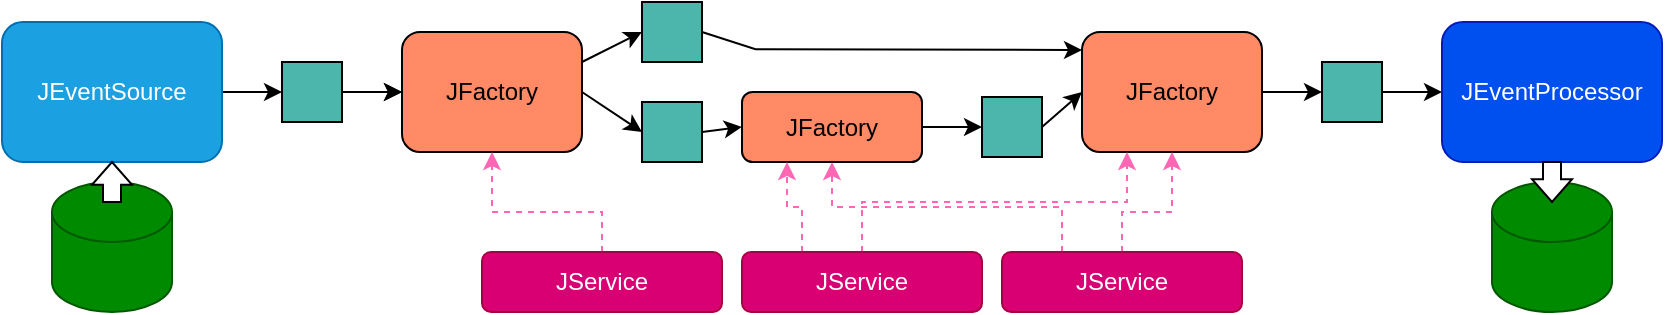 <mxfile version="24.7.17">
  <diagram name="Page-1" id="HX-n5RwU4yS9j-6OuBTY">
    <mxGraphModel dx="1185" dy="684" grid="1" gridSize="10" guides="1" tooltips="1" connect="1" arrows="1" fold="1" page="1" pageScale="1" pageWidth="850" pageHeight="1100" math="0" shadow="0">
      <root>
        <mxCell id="0" />
        <mxCell id="1" parent="0" />
        <mxCell id="03DxG6IQkUXKNhE9hXaz-13" value="" style="edgeStyle=orthogonalEdgeStyle;rounded=0;orthogonalLoop=1;jettySize=auto;html=1;" parent="1" source="Q2nsGRmkFAV52NvcU29X-1" target="Q2nsGRmkFAV52NvcU29X-2" edge="1">
          <mxGeometry relative="1" as="geometry" />
        </mxCell>
        <mxCell id="Q2nsGRmkFAV52NvcU29X-1" value="" style="rounded=0;whiteSpace=wrap;html=1;fillColor=#4DB6AC;" parent="1" vertex="1">
          <mxGeometry x="140" y="45" width="30" height="30" as="geometry" />
        </mxCell>
        <mxCell id="03DxG6IQkUXKNhE9hXaz-35" style="edgeStyle=none;rounded=0;orthogonalLoop=1;jettySize=auto;html=1;exitX=1;exitY=0.5;exitDx=0;exitDy=0;entryX=0;entryY=0.5;entryDx=0;entryDy=0;" parent="1" source="Q2nsGRmkFAV52NvcU29X-2" target="03DxG6IQkUXKNhE9hXaz-30" edge="1">
          <mxGeometry relative="1" as="geometry" />
        </mxCell>
        <mxCell id="Q2nsGRmkFAV52NvcU29X-2" value="JFactory" style="rounded=1;whiteSpace=wrap;html=1;fillColor=#FF8A65;" parent="1" vertex="1">
          <mxGeometry x="200" y="30" width="90" height="60" as="geometry" />
        </mxCell>
        <mxCell id="Q2nsGRmkFAV52NvcU29X-3" value="" style="rounded=0;whiteSpace=wrap;html=1;fillColor=#4DB6AC;" parent="1" vertex="1">
          <mxGeometry x="320" y="15" width="30" height="30" as="geometry" />
        </mxCell>
        <mxCell id="Q2nsGRmkFAV52NvcU29X-5" value="JFactory" style="rounded=1;whiteSpace=wrap;html=1;fillColor=#FF8A65;" parent="1" vertex="1">
          <mxGeometry x="370" y="60" width="90" height="35" as="geometry" />
        </mxCell>
        <mxCell id="Q2nsGRmkFAV52NvcU29X-6" value="" style="rounded=0;whiteSpace=wrap;html=1;fillColor=#4DB6AC;" parent="1" vertex="1">
          <mxGeometry x="490" y="62.5" width="30" height="30" as="geometry" />
        </mxCell>
        <mxCell id="Q2nsGRmkFAV52NvcU29X-8" value="JFactory" style="rounded=1;whiteSpace=wrap;html=1;fillColor=#FF8A65;" parent="1" vertex="1">
          <mxGeometry x="540" y="30" width="90" height="60" as="geometry" />
        </mxCell>
        <mxCell id="03DxG6IQkUXKNhE9hXaz-28" style="edgeStyle=orthogonalEdgeStyle;rounded=0;orthogonalLoop=1;jettySize=auto;html=1;exitX=1;exitY=0.5;exitDx=0;exitDy=0;entryX=0;entryY=0.5;entryDx=0;entryDy=0;" parent="1" source="Q2nsGRmkFAV52NvcU29X-9" target="03DxG6IQkUXKNhE9hXaz-6" edge="1">
          <mxGeometry relative="1" as="geometry" />
        </mxCell>
        <mxCell id="Q2nsGRmkFAV52NvcU29X-9" value="" style="rounded=0;whiteSpace=wrap;html=1;fillColor=#4DB6AC;" parent="1" vertex="1">
          <mxGeometry x="660" y="45" width="30" height="30" as="geometry" />
        </mxCell>
        <mxCell id="Q2nsGRmkFAV52NvcU29X-17" value="" style="endArrow=classic;html=1;rounded=0;exitX=1;exitY=0.5;exitDx=0;exitDy=0;entryX=0;entryY=0.5;entryDx=0;entryDy=0;" parent="1" source="Q2nsGRmkFAV52NvcU29X-1" target="Q2nsGRmkFAV52NvcU29X-2" edge="1">
          <mxGeometry width="50" height="50" relative="1" as="geometry">
            <mxPoint x="475" y="435" as="sourcePoint" />
            <mxPoint x="525" y="385" as="targetPoint" />
          </mxGeometry>
        </mxCell>
        <mxCell id="Q2nsGRmkFAV52NvcU29X-18" value="" style="endArrow=classic;html=1;rounded=0;entryX=0;entryY=0.5;entryDx=0;entryDy=0;exitX=1;exitY=0.25;exitDx=0;exitDy=0;" parent="1" source="Q2nsGRmkFAV52NvcU29X-2" target="Q2nsGRmkFAV52NvcU29X-3" edge="1">
          <mxGeometry width="50" height="50" relative="1" as="geometry">
            <mxPoint x="290" y="70" as="sourcePoint" />
            <mxPoint x="305" y="59.76" as="targetPoint" />
          </mxGeometry>
        </mxCell>
        <mxCell id="Q2nsGRmkFAV52NvcU29X-19" value="" style="endArrow=classic;html=1;rounded=0;exitX=1;exitY=0.5;exitDx=0;exitDy=0;entryX=0;entryY=0.5;entryDx=0;entryDy=0;" parent="1" source="03DxG6IQkUXKNhE9hXaz-30" target="Q2nsGRmkFAV52NvcU29X-5" edge="1">
          <mxGeometry width="50" height="50" relative="1" as="geometry">
            <mxPoint x="315" y="69.5" as="sourcePoint" />
            <mxPoint x="345" y="69.5" as="targetPoint" />
          </mxGeometry>
        </mxCell>
        <mxCell id="Q2nsGRmkFAV52NvcU29X-20" value="" style="endArrow=classic;html=1;rounded=0;exitX=1;exitY=0.5;exitDx=0;exitDy=0;entryX=0;entryY=0.5;entryDx=0;entryDy=0;" parent="1" source="Q2nsGRmkFAV52NvcU29X-5" target="Q2nsGRmkFAV52NvcU29X-6" edge="1">
          <mxGeometry width="50" height="50" relative="1" as="geometry">
            <mxPoint x="325" y="79.5" as="sourcePoint" />
            <mxPoint x="355" y="79.5" as="targetPoint" />
          </mxGeometry>
        </mxCell>
        <mxCell id="Q2nsGRmkFAV52NvcU29X-21" value="" style="endArrow=classic;html=1;rounded=0;exitX=1;exitY=0.5;exitDx=0;exitDy=0;entryX=0;entryY=0.5;entryDx=0;entryDy=0;" parent="1" source="Q2nsGRmkFAV52NvcU29X-6" target="Q2nsGRmkFAV52NvcU29X-8" edge="1">
          <mxGeometry width="50" height="50" relative="1" as="geometry">
            <mxPoint x="335" y="89.5" as="sourcePoint" />
            <mxPoint x="365" y="89.5" as="targetPoint" />
          </mxGeometry>
        </mxCell>
        <mxCell id="Q2nsGRmkFAV52NvcU29X-22" value="" style="endArrow=classic;html=1;rounded=0;exitX=1;exitY=0.5;exitDx=0;exitDy=0;entryX=0;entryY=0.5;entryDx=0;entryDy=0;" parent="1" source="Q2nsGRmkFAV52NvcU29X-8" target="Q2nsGRmkFAV52NvcU29X-9" edge="1">
          <mxGeometry width="50" height="50" relative="1" as="geometry">
            <mxPoint x="345" y="99.5" as="sourcePoint" />
            <mxPoint x="375" y="99.5" as="targetPoint" />
          </mxGeometry>
        </mxCell>
        <mxCell id="03DxG6IQkUXKNhE9hXaz-2" style="edgeStyle=orthogonalEdgeStyle;rounded=0;orthogonalLoop=1;jettySize=auto;html=1;exitX=0.5;exitY=1;exitDx=0;exitDy=0;" parent="1" source="Q2nsGRmkFAV52NvcU29X-5" target="Q2nsGRmkFAV52NvcU29X-5" edge="1">
          <mxGeometry relative="1" as="geometry" />
        </mxCell>
        <mxCell id="03DxG6IQkUXKNhE9hXaz-3" value="" style="endArrow=classic;html=1;rounded=0;exitX=1;exitY=0.5;exitDx=0;exitDy=0;" parent="1" source="Q2nsGRmkFAV52NvcU29X-3" edge="1">
          <mxGeometry width="50" height="50" relative="1" as="geometry">
            <mxPoint x="350" y="21.09" as="sourcePoint" />
            <mxPoint x="540" y="39" as="targetPoint" />
            <Array as="points">
              <mxPoint x="376.76" y="38.59" />
            </Array>
          </mxGeometry>
        </mxCell>
        <mxCell id="03DxG6IQkUXKNhE9hXaz-15" style="edgeStyle=orthogonalEdgeStyle;rounded=0;orthogonalLoop=1;jettySize=auto;html=1;exitX=1;exitY=0.5;exitDx=0;exitDy=0;entryX=0;entryY=0.5;entryDx=0;entryDy=0;" parent="1" source="03DxG6IQkUXKNhE9hXaz-4" target="Q2nsGRmkFAV52NvcU29X-1" edge="1">
          <mxGeometry relative="1" as="geometry" />
        </mxCell>
        <mxCell id="03DxG6IQkUXKNhE9hXaz-4" value="JEvent&lt;span style=&quot;background-color: initial;&quot;&gt;Source&lt;/span&gt;" style="rounded=1;whiteSpace=wrap;html=1;fillColor=#1ba1e2;fontColor=#ffffff;strokeColor=#006EAF;" parent="1" vertex="1">
          <mxGeometry y="25" width="110" height="70" as="geometry" />
        </mxCell>
        <mxCell id="03DxG6IQkUXKNhE9hXaz-6" value="JEventProcessor" style="rounded=1;whiteSpace=wrap;html=1;fillColor=#0050ef;fontColor=#ffffff;strokeColor=#001DBC;" parent="1" vertex="1">
          <mxGeometry x="720" y="25" width="110" height="70" as="geometry" />
        </mxCell>
        <mxCell id="NvQIAQAZczUx6MQrm4Nd-1" style="edgeStyle=none;rounded=0;orthogonalLoop=1;jettySize=auto;html=1;exitX=0.5;exitY=0;exitDx=0;exitDy=0;entryX=0.5;entryY=1;entryDx=0;entryDy=0;fillColor=#fad9d5;strokeColor=#FF66B3;dashed=1;" edge="1" parent="1" source="03DxG6IQkUXKNhE9hXaz-7" target="Q2nsGRmkFAV52NvcU29X-2">
          <mxGeometry relative="1" as="geometry">
            <Array as="points">
              <mxPoint x="300" y="120" />
              <mxPoint x="245" y="120" />
            </Array>
          </mxGeometry>
        </mxCell>
        <mxCell id="03DxG6IQkUXKNhE9hXaz-7" value="JService" style="rounded=1;whiteSpace=wrap;html=1;fillColor=#d80073;fontColor=#ffffff;strokeColor=#A50040;" parent="1" vertex="1">
          <mxGeometry x="240" y="140" width="120" height="30" as="geometry" />
        </mxCell>
        <mxCell id="03DxG6IQkUXKNhE9hXaz-20" style="edgeStyle=orthogonalEdgeStyle;rounded=0;orthogonalLoop=1;jettySize=auto;html=1;exitX=0.5;exitY=0;exitDx=0;exitDy=0;entryX=0.25;entryY=1;entryDx=0;entryDy=0;fillColor=#fad9d5;strokeColor=#FF66B3;dashed=1;" parent="1" source="03DxG6IQkUXKNhE9hXaz-8" target="Q2nsGRmkFAV52NvcU29X-8" edge="1">
          <mxGeometry relative="1" as="geometry" />
        </mxCell>
        <mxCell id="03DxG6IQkUXKNhE9hXaz-25" style="edgeStyle=orthogonalEdgeStyle;rounded=0;orthogonalLoop=1;jettySize=auto;html=1;exitX=0.25;exitY=0;exitDx=0;exitDy=0;entryX=0.25;entryY=1;entryDx=0;entryDy=0;fillColor=#fad9d5;strokeColor=#FF66B3;dashed=1;" parent="1" source="03DxG6IQkUXKNhE9hXaz-8" target="Q2nsGRmkFAV52NvcU29X-5" edge="1">
          <mxGeometry relative="1" as="geometry" />
        </mxCell>
        <mxCell id="03DxG6IQkUXKNhE9hXaz-8" value="JService" style="rounded=1;whiteSpace=wrap;html=1;fillColor=#d80073;fontColor=#ffffff;strokeColor=#A50040;" parent="1" vertex="1">
          <mxGeometry x="370" y="140" width="120" height="30" as="geometry" />
        </mxCell>
        <mxCell id="03DxG6IQkUXKNhE9hXaz-9" value="" style="shape=cylinder3;whiteSpace=wrap;html=1;boundedLbl=1;backgroundOutline=1;size=15;fillColor=#008a00;fontColor=#ffffff;strokeColor=#005700;" parent="1" vertex="1">
          <mxGeometry x="25" y="105" width="60" height="65" as="geometry" />
        </mxCell>
        <mxCell id="03DxG6IQkUXKNhE9hXaz-10" value="" style="shape=cylinder3;whiteSpace=wrap;html=1;boundedLbl=1;backgroundOutline=1;size=15;fillColor=#008a00;fontColor=#ffffff;strokeColor=#005700;" parent="1" vertex="1">
          <mxGeometry x="745" y="105" width="60" height="65" as="geometry" />
        </mxCell>
        <mxCell id="03DxG6IQkUXKNhE9hXaz-16" value="" style="html=1;shadow=0;dashed=0;align=center;verticalAlign=middle;shape=mxgraph.arrows2.arrow;dy=0.55;dx=11.43;direction=north;notch=0;" parent="1" vertex="1">
          <mxGeometry x="45" y="95" width="20" height="20" as="geometry" />
        </mxCell>
        <mxCell id="03DxG6IQkUXKNhE9hXaz-17" value="" style="html=1;shadow=0;dashed=0;align=center;verticalAlign=middle;shape=mxgraph.arrows2.arrow;dy=0.55;dx=11.43;direction=north;notch=0;rotation=-180;" parent="1" vertex="1">
          <mxGeometry x="765" y="95" width="20" height="20" as="geometry" />
        </mxCell>
        <mxCell id="03DxG6IQkUXKNhE9hXaz-21" style="edgeStyle=orthogonalEdgeStyle;rounded=0;orthogonalLoop=1;jettySize=auto;html=1;exitX=0.5;exitY=0;exitDx=0;exitDy=0;entryX=0.5;entryY=1;entryDx=0;entryDy=0;fillColor=#fad9d5;strokeColor=#FF66B3;dashed=1;" parent="1" source="03DxG6IQkUXKNhE9hXaz-18" target="Q2nsGRmkFAV52NvcU29X-8" edge="1">
          <mxGeometry relative="1" as="geometry">
            <Array as="points">
              <mxPoint x="560" y="120" />
              <mxPoint x="585" y="120" />
            </Array>
          </mxGeometry>
        </mxCell>
        <mxCell id="03DxG6IQkUXKNhE9hXaz-24" style="edgeStyle=orthogonalEdgeStyle;rounded=0;orthogonalLoop=1;jettySize=auto;html=1;exitX=0.25;exitY=0;exitDx=0;exitDy=0;fillColor=#fad9d5;strokeColor=#FF66B3;dashed=1;" parent="1" source="03DxG6IQkUXKNhE9hXaz-18" target="Q2nsGRmkFAV52NvcU29X-5" edge="1">
          <mxGeometry relative="1" as="geometry" />
        </mxCell>
        <mxCell id="03DxG6IQkUXKNhE9hXaz-18" value="JService" style="rounded=1;whiteSpace=wrap;html=1;fillColor=#d80073;fontColor=#ffffff;strokeColor=#A50040;" parent="1" vertex="1">
          <mxGeometry x="500" y="140" width="120" height="30" as="geometry" />
        </mxCell>
        <mxCell id="03DxG6IQkUXKNhE9hXaz-30" value="" style="rounded=0;whiteSpace=wrap;html=1;fillColor=#4DB6AC;" parent="1" vertex="1">
          <mxGeometry x="320" y="65" width="30" height="30" as="geometry" />
        </mxCell>
      </root>
    </mxGraphModel>
  </diagram>
</mxfile>
